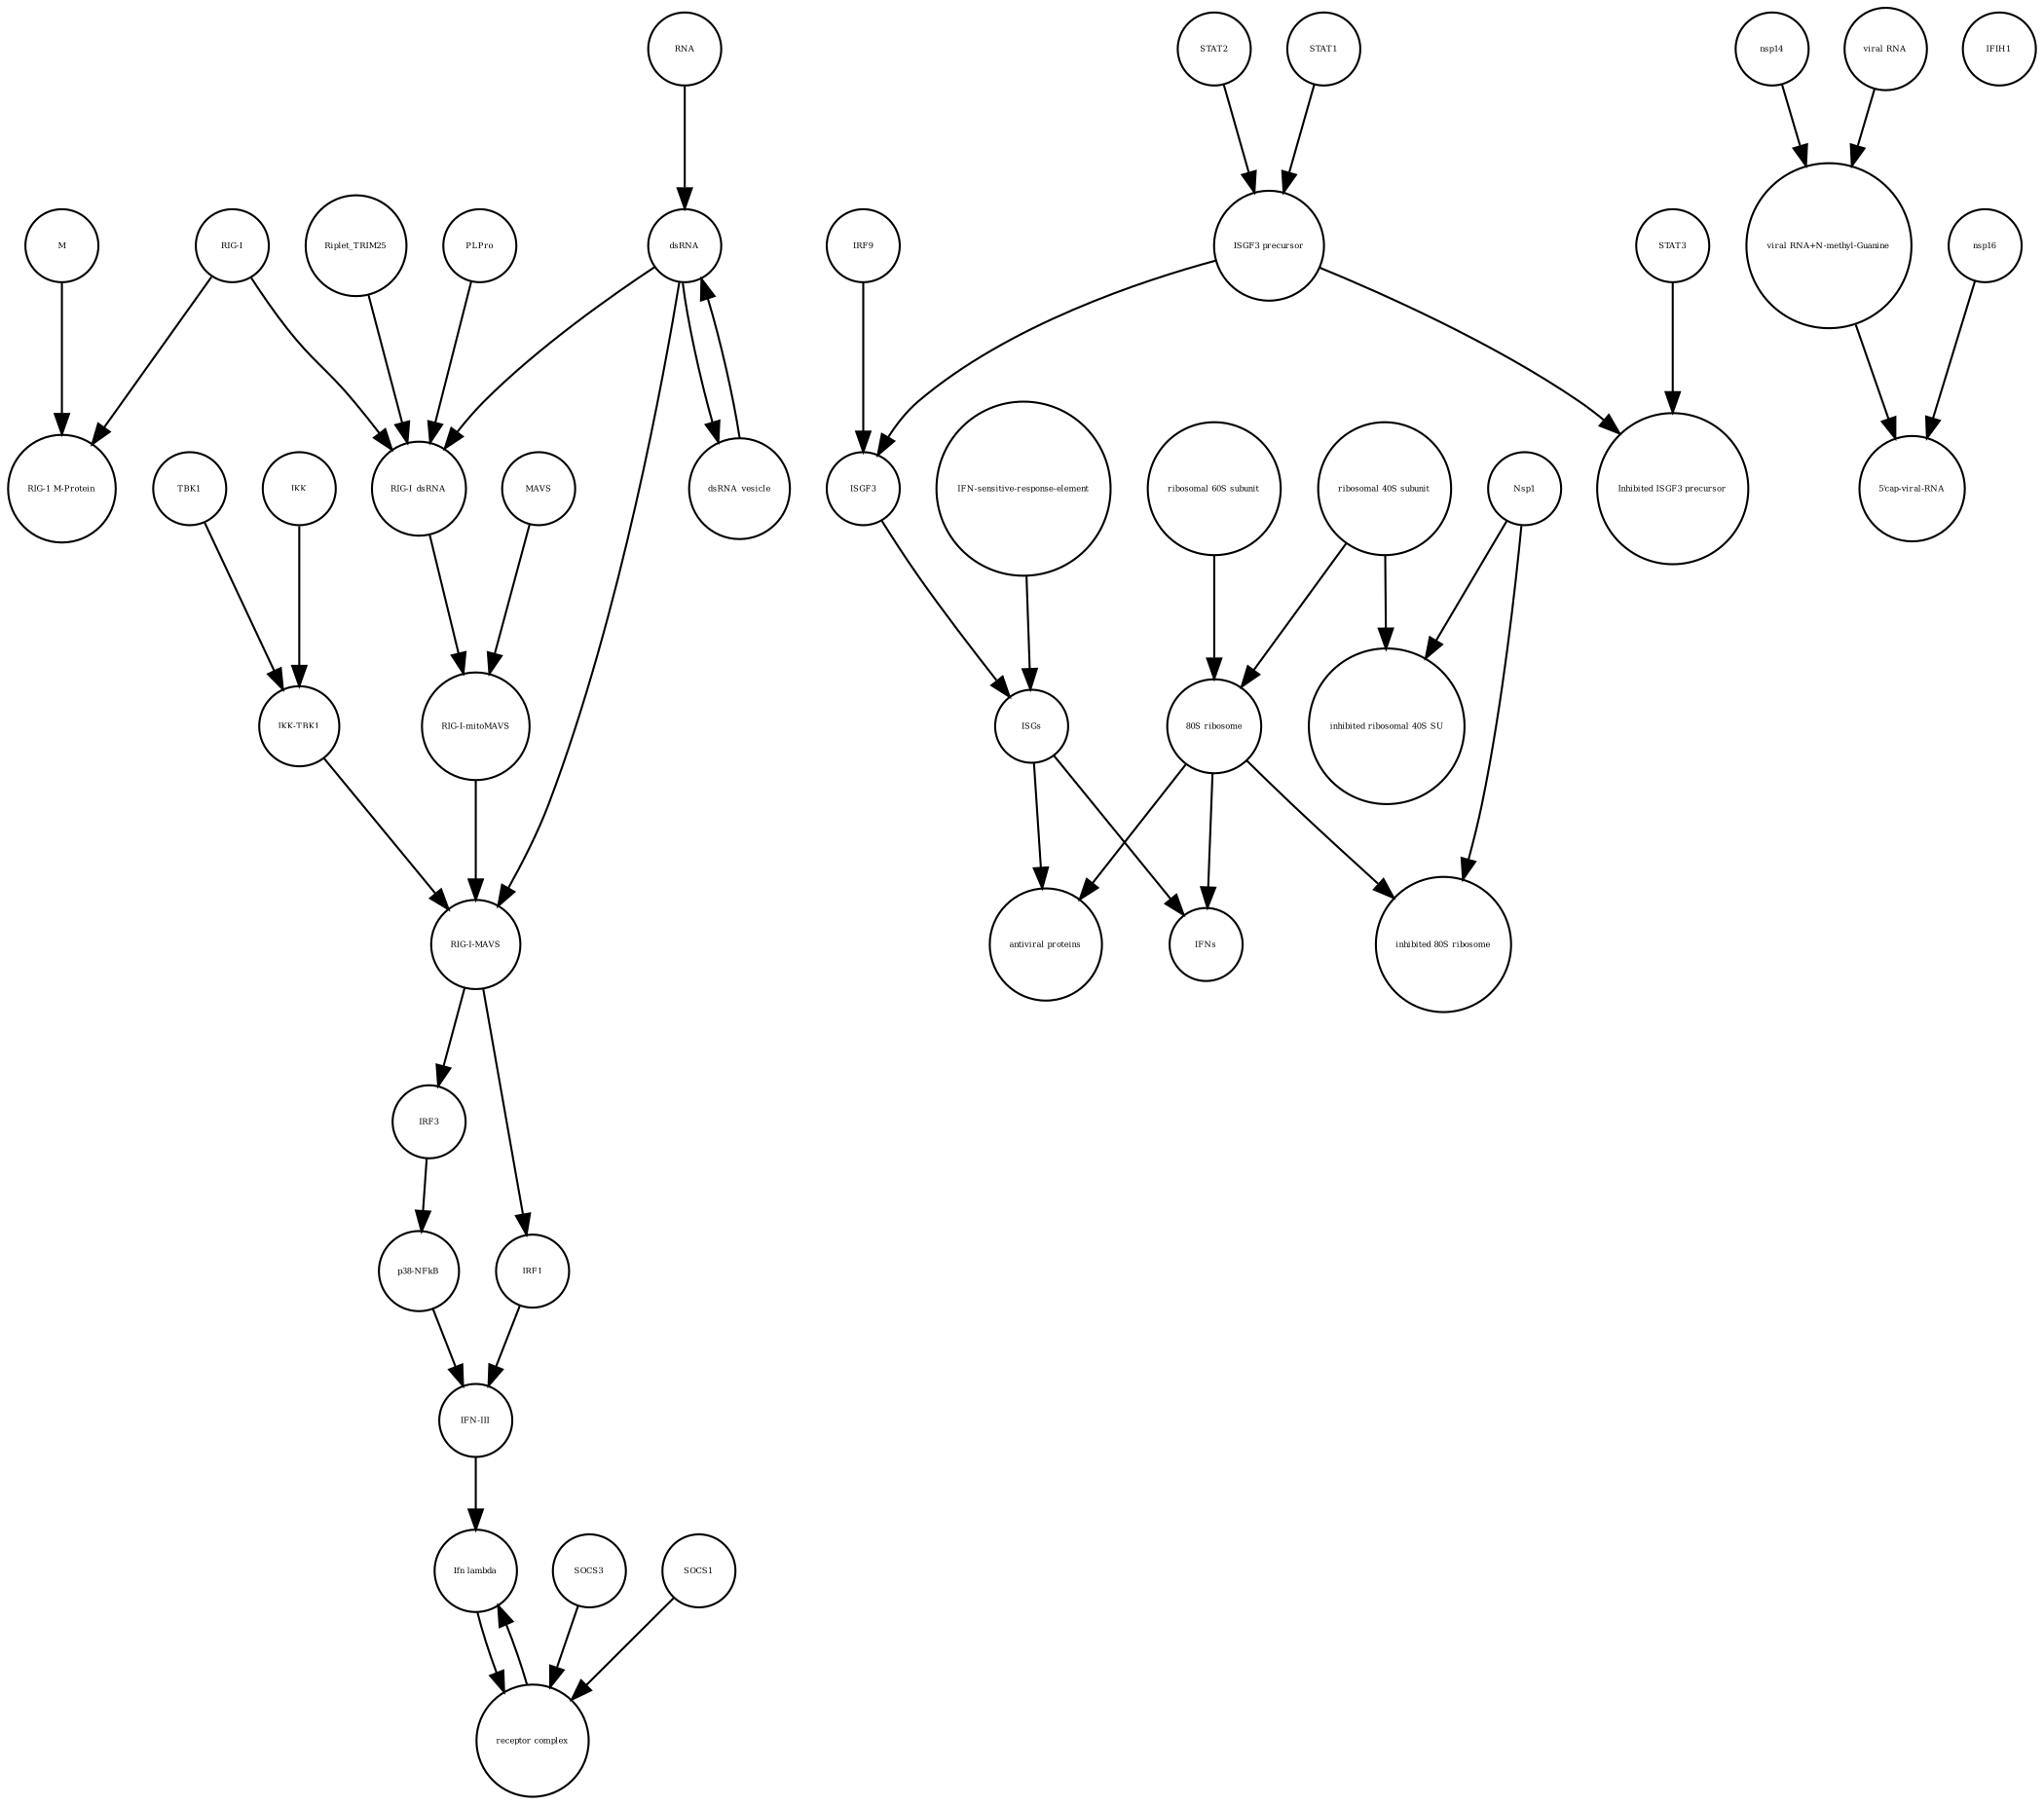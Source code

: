 strict digraph  {
"RIG-I" [annotation=urn_miriam_uniprot_O95786, bipartite=0, cls=macromolecule, fontsize=4, label="RIG-I", shape=circle];
ISGF3 [annotation="", bipartite=0, cls=complex, fontsize=4, label=ISGF3, shape=circle];
"ISGF3 precursor" [annotation="", bipartite=0, cls=complex, fontsize=4, label="ISGF3 precursor", shape=circle];
nsp14 [annotation=urn_miriam_ncbiprotein_YP_009725309, bipartite=0, cls=macromolecule, fontsize=4, label=nsp14, shape=circle];
MAVS [annotation=urn_miriam_uniprot_Q7Z434, bipartite=0, cls=macromolecule, fontsize=4, label=MAVS, shape=circle];
"IKK-TBK1" [annotation="", bipartite=0, cls=complex, fontsize=4, label="IKK-TBK1", shape=circle];
IRF3 [annotation=urn_miriam_uniprot_Q14653, bipartite=0, cls=macromolecule, fontsize=4, label=IRF3, shape=circle];
TBK1 [annotation=urn_miriam_uniprot_Q9UHD2, bipartite=0, cls=macromolecule, fontsize=4, label=TBK1, shape=circle];
Riplet_TRIM25 [annotation="", bipartite=0, cls=complex, fontsize=4, label=Riplet_TRIM25, shape=circle];
STAT3 [annotation="", bipartite=0, cls=macromolecule, fontsize=4, label=STAT3, shape=circle];
"80S ribosome" [annotation="", bipartite=0, cls=complex, fontsize=4, label="80S ribosome", shape=circle];
"inhibited 80S ribosome" [annotation="", bipartite=0, cls=complex, fontsize=4, label="inhibited 80S ribosome", shape=circle];
"ribosomal 40S subunit" [annotation="", bipartite=0, cls=complex, fontsize=4, label="ribosomal 40S subunit", shape=circle];
dsRNA [annotation="", bipartite=0, cls="nucleic acid feature", fontsize=4, label=dsRNA, shape=circle];
"Ifn lambda" [annotation="", bipartite=0, cls=complex, fontsize=4, label="Ifn lambda", shape=circle];
IKK [annotation="urn_miriam_uniprot_O14920|urn_miriam_uniprot_O15111", bipartite=0, cls=macromolecule, fontsize=4, label=IKK, shape=circle];
RNA [annotation="", bipartite=0, cls="nucleic acid feature", fontsize=4, label=RNA, shape=circle];
"viral RNA" [annotation="", bipartite=0, cls="nucleic acid feature", fontsize=4, label="viral RNA", shape=circle];
"inhibited ribosomal 40S SU" [annotation="urn_miriam_doi_10.1101%2F2020.05.18.102467", bipartite=0, cls=complex, fontsize=4, label="inhibited ribosomal 40S SU", shape=circle];
"ribosomal 60S subunit" [annotation="", bipartite=0, cls=complex, fontsize=4, label="ribosomal 60S subunit", shape=circle];
PLPro [annotation="urn_miriam_uniprot_P0C6X7|urn_miriam_uniprot_P0C6U8", bipartite=0, cls=macromolecule, fontsize=4, label=PLPro, shape=circle];
IFNs [annotation="", bipartite=0, cls=complex, fontsize=4, label=IFNs, shape=circle];
Nsp1 [annotation="urn_miriam_ncbiprotein_YP_009725297|urn_miriam_uniprot_P0C6X7", bipartite=0, cls=macromolecule, fontsize=4, label=Nsp1, shape=circle];
IRF1 [annotation="", bipartite=0, cls=macromolecule, fontsize=4, label=IRF1, shape=circle];
"IFN-III" [annotation="", bipartite=0, cls=macromolecule, fontsize=4, label="IFN-III", shape=circle];
dsRNA_vesicle [annotation="", bipartite=0, cls="nucleic acid feature", fontsize=4, label=dsRNA_vesicle, shape=circle];
"IFN-sensitive-response-element" [annotation="", bipartite=0, cls="nucleic acid feature", fontsize=4, label="IFN-sensitive-response-element", shape=circle];
M [annotation=urn_miriam_uniprot_P0DTC5, bipartite=0, cls=macromolecule, fontsize=4, label=M, shape=circle];
IRF9 [annotation="", bipartite=0, cls=macromolecule, fontsize=4, label=IRF9, shape=circle];
"RIG-I-mitoMAVS" [annotation="", bipartite=0, cls=complex, fontsize=4, label="RIG-I-mitoMAVS", shape=circle];
"antiviral proteins" [annotation="", bipartite=0, cls=complex, fontsize=4, label="antiviral proteins", shape=circle];
STAT2 [annotation="", bipartite=0, cls=macromolecule, fontsize=4, label=STAT2, shape=circle];
"RIG-1 M-Protein" [annotation="", bipartite=0, cls=complex, fontsize=4, label="RIG-1 M-Protein", shape=circle];
"receptor complex" [annotation="", bipartite=0, cls=complex, fontsize=4, label="receptor complex", shape=circle];
"5'cap-viral-RNA" [annotation="", bipartite=0, cls="nucleic acid feature", fontsize=4, label="5'cap-viral-RNA", shape=circle];
STAT1 [annotation="", bipartite=0, cls=macromolecule, fontsize=4, label=STAT1, shape=circle];
IFIH1 [annotation="", bipartite=0, cls=macromolecule, fontsize=4, label=IFIH1, shape=circle];
"RIG-I_dsRNA" [annotation="", bipartite=0, cls=complex, fontsize=4, label="RIG-I_dsRNA", shape=circle];
SOCS3 [annotation="", bipartite=0, cls=macromolecule, fontsize=4, label=SOCS3, shape=circle];
SOCS1 [annotation="", bipartite=0, cls=macromolecule, fontsize=4, label=SOCS1, shape=circle];
"viral RNA+N-methyl-Guanine" [annotation="", bipartite=0, cls="nucleic acid feature", fontsize=4, label="viral RNA+N-methyl-Guanine", shape=circle];
"RIG-I-MAVS" [annotation="", bipartite=0, cls=complex, fontsize=4, label="RIG-I-MAVS", shape=circle];
"p38-NFkB" [annotation="", bipartite=0, cls=complex, fontsize=4, label="p38-NFkB", shape=circle];
"Inhibited ISGF3 precursor" [annotation="", bipartite=0, cls=complex, fontsize=4, label="Inhibited ISGF3 precursor", shape=circle];
ISGs [annotation="", bipartite=0, cls="nucleic acid feature", fontsize=4, label=ISGs, shape=circle];
nsp16 [annotation=urn_miriam_ncbiprotein_YP_009725311, bipartite=0, cls=macromolecule, fontsize=4, label=nsp16, shape=circle];
"RIG-I" -> "RIG-I_dsRNA"  [annotation="", interaction_type=production];
"RIG-I" -> "RIG-1 M-Protein"  [annotation="", interaction_type=production];
ISGF3 -> ISGs  [annotation=urn_miriam_pubmed_30936491, interaction_type="necessary stimulation"];
"ISGF3 precursor" -> "Inhibited ISGF3 precursor"  [annotation="", interaction_type=production];
"ISGF3 precursor" -> ISGF3  [annotation="", interaction_type=production];
nsp14 -> "viral RNA+N-methyl-Guanine"  [annotation="urn_miriam_doi_10.1016%2Fj.chom.2020.05.008", interaction_type=catalysis];
MAVS -> "RIG-I-mitoMAVS"  [annotation="", interaction_type=production];
"IKK-TBK1" -> "RIG-I-MAVS"  [annotation="", interaction_type=production];
IRF3 -> "p38-NFkB"  [annotation="", interaction_type=production];
TBK1 -> "IKK-TBK1"  [annotation="", interaction_type=production];
Riplet_TRIM25 -> "RIG-I_dsRNA"  [annotation=urn_miriam_pubmed_22390971, interaction_type=catalysis];
STAT3 -> "Inhibited ISGF3 precursor"  [annotation="", interaction_type=production];
"80S ribosome" -> "inhibited 80S ribosome"  [annotation="", interaction_type=production];
"80S ribosome" -> "antiviral proteins"  [annotation=urn_miriam_pubmed_30936491, interaction_type=catalysis];
"80S ribosome" -> IFNs  [annotation=urn_miriam_pubmed_30936491, interaction_type=catalysis];
"ribosomal 40S subunit" -> "80S ribosome"  [annotation="", interaction_type=production];
"ribosomal 40S subunit" -> "inhibited ribosomal 40S SU"  [annotation="", interaction_type=production];
dsRNA -> "RIG-I_dsRNA"  [annotation=urn_miriam_pubmed_25045870, interaction_type="necessary stimulation"];
dsRNA -> dsRNA_vesicle  [annotation="", interaction_type=production];
dsRNA -> "RIG-I-MAVS"  [annotation=urn_miriam_pubmed_25636800, interaction_type="necessary stimulation"];
"Ifn lambda" -> "receptor complex"  [annotation="urn_miriam_doi_10.3791%2F53575", interaction_type=stimulation];
IKK -> "IKK-TBK1"  [annotation="", interaction_type=production];
RNA -> dsRNA  [annotation="", interaction_type=production];
"viral RNA" -> "viral RNA+N-methyl-Guanine"  [annotation="", interaction_type=production];
"ribosomal 60S subunit" -> "80S ribosome"  [annotation="", interaction_type=production];
PLPro -> "RIG-I_dsRNA"  [annotation=urn_miriam_pubmed_25554382, interaction_type=catalysis];
Nsp1 -> "inhibited 80S ribosome"  [annotation="", interaction_type=production];
Nsp1 -> "inhibited ribosomal 40S SU"  [annotation="", interaction_type=production];
IRF1 -> "IFN-III"  [annotation="", interaction_type=stimulation];
"IFN-III" -> "Ifn lambda"  [annotation="", interaction_type=production];
dsRNA_vesicle -> dsRNA  [annotation="", interaction_type=production];
"IFN-sensitive-response-element" -> ISGs  [annotation="", interaction_type=production];
M -> "RIG-1 M-Protein"  [annotation="", interaction_type=production];
IRF9 -> ISGF3  [annotation="", interaction_type=production];
"RIG-I-mitoMAVS" -> "RIG-I-MAVS"  [annotation="", interaction_type=production];
STAT2 -> "ISGF3 precursor"  [annotation="", interaction_type=production];
"receptor complex" -> "Ifn lambda"  [annotation="", interaction_type=production];
STAT1 -> "ISGF3 precursor"  [annotation="", interaction_type=production];
"RIG-I_dsRNA" -> "RIG-I-mitoMAVS"  [annotation="", interaction_type=production];
SOCS3 -> "receptor complex"  [annotation="", interaction_type=production];
SOCS1 -> "receptor complex"  [annotation="", interaction_type=production];
"viral RNA+N-methyl-Guanine" -> "5'cap-viral-RNA"  [annotation="", interaction_type=production];
"RIG-I-MAVS" -> IRF3  [annotation=urn_miriam_pubmed_25636800, interaction_type=stimulation];
"RIG-I-MAVS" -> IRF1  [annotation=urn_miriam_pubmed_25045870, interaction_type=catalysis];
"p38-NFkB" -> "IFN-III"  [annotation="", interaction_type=stimulation];
ISGs -> "antiviral proteins"  [annotation="", interaction_type=production];
ISGs -> IFNs  [annotation="", interaction_type=production];
nsp16 -> "5'cap-viral-RNA"  [annotation="urn_miriam_doi_10.1016%2Fj.chom.2020.05.008", interaction_type=catalysis];
}
